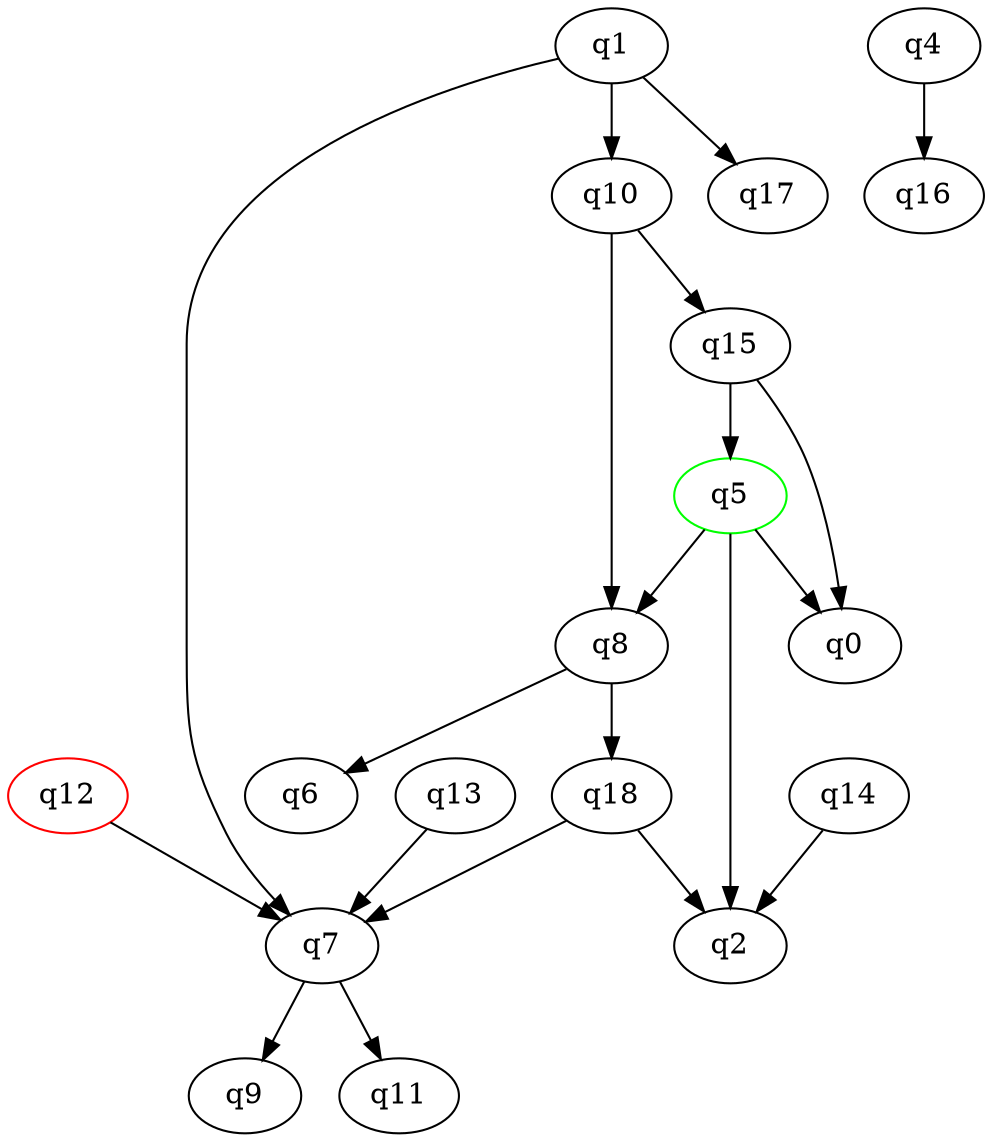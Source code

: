 digraph A{
q5 [initial=1,color=green];
q12 [final=1,color=red];
q1 -> q7;
q1 -> q10;
q1 -> q17;
q4 -> q16;
q5 -> q0;
q5 -> q2;
q5 -> q8;
q7 -> q9;
q7 -> q11;
q8 -> q6;
q8 -> q18;
q10 -> q8;
q10 -> q15;
q12 -> q7;
q13 -> q7;
q14 -> q2;
q15 -> q0;
q15 -> q5;
q18 -> q2;
q18 -> q7;
}